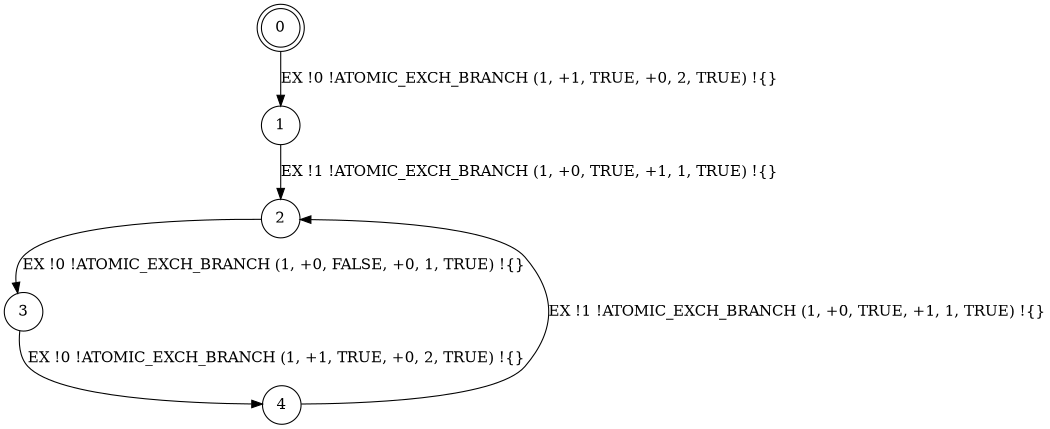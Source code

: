 digraph BCG {
size = "7, 10.5";
center = TRUE;
node [shape = circle];
0 [peripheries = 2];
0 -> 1 [label = "EX !0 !ATOMIC_EXCH_BRANCH (1, +1, TRUE, +0, 2, TRUE) !{}"];
1 -> 2 [label = "EX !1 !ATOMIC_EXCH_BRANCH (1, +0, TRUE, +1, 1, TRUE) !{}"];
2 -> 3 [label = "EX !0 !ATOMIC_EXCH_BRANCH (1, +0, FALSE, +0, 1, TRUE) !{}"];
3 -> 4 [label = "EX !0 !ATOMIC_EXCH_BRANCH (1, +1, TRUE, +0, 2, TRUE) !{}"];
4 -> 2 [label = "EX !1 !ATOMIC_EXCH_BRANCH (1, +0, TRUE, +1, 1, TRUE) !{}"];
}
